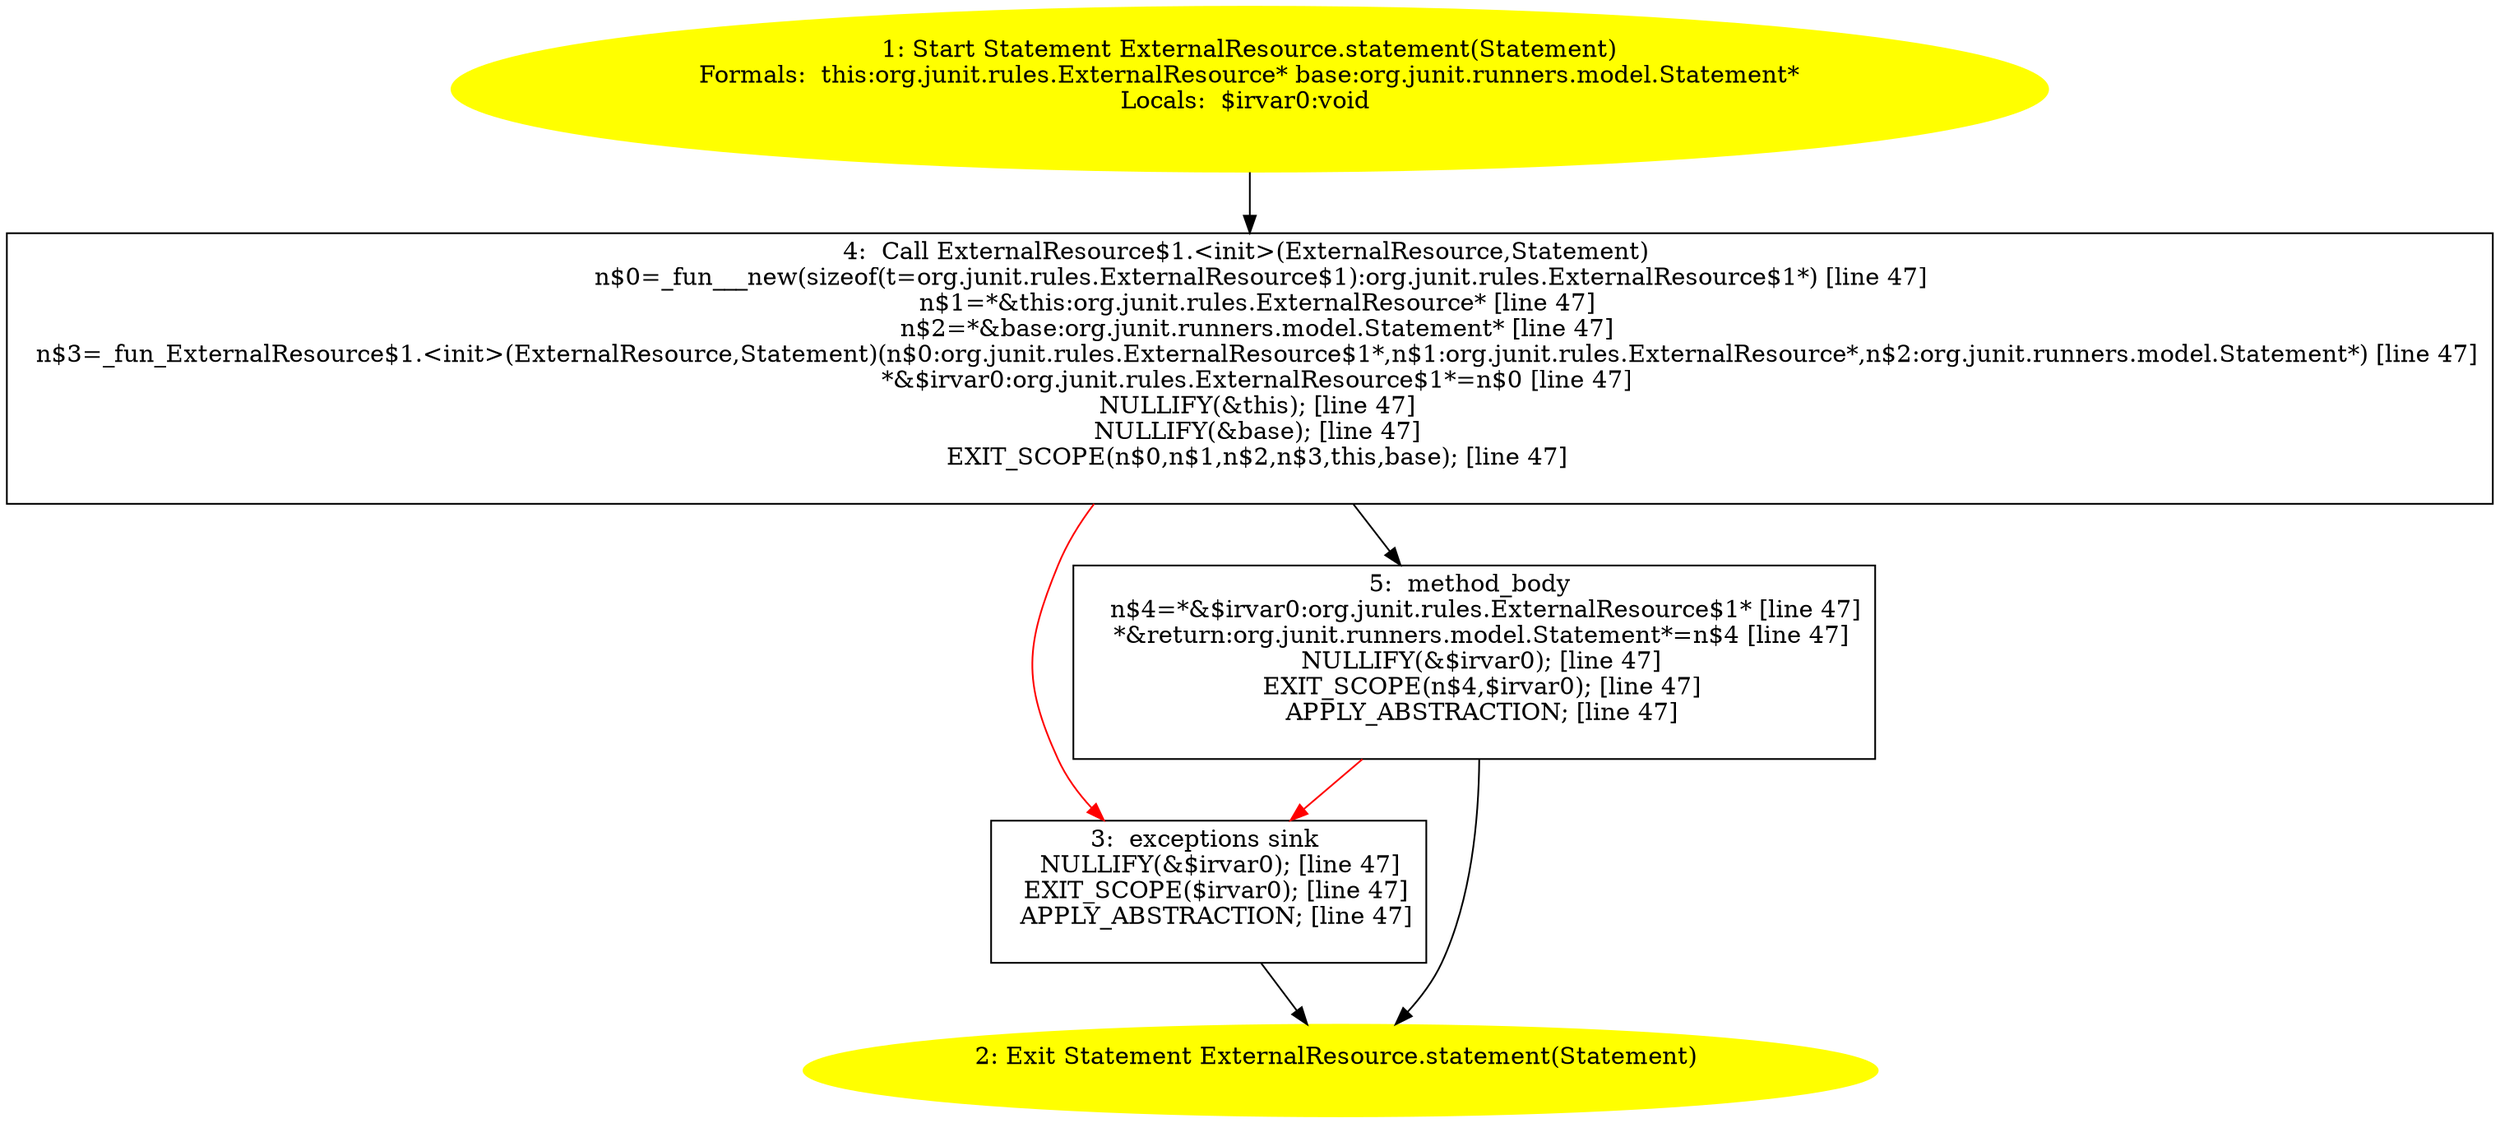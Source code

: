 /* @generated */
digraph cfg {
"org.junit.rules.ExternalResource.statement(org.junit.runners.model.Statement):org.junit.runners.mode.74568998354a8a9a9cdabbedda781a96_1" [label="1: Start Statement ExternalResource.statement(Statement)\nFormals:  this:org.junit.rules.ExternalResource* base:org.junit.runners.model.Statement*\nLocals:  $irvar0:void \n  " color=yellow style=filled]
	

	 "org.junit.rules.ExternalResource.statement(org.junit.runners.model.Statement):org.junit.runners.mode.74568998354a8a9a9cdabbedda781a96_1" -> "org.junit.rules.ExternalResource.statement(org.junit.runners.model.Statement):org.junit.runners.mode.74568998354a8a9a9cdabbedda781a96_4" ;
"org.junit.rules.ExternalResource.statement(org.junit.runners.model.Statement):org.junit.runners.mode.74568998354a8a9a9cdabbedda781a96_2" [label="2: Exit Statement ExternalResource.statement(Statement) \n  " color=yellow style=filled]
	

"org.junit.rules.ExternalResource.statement(org.junit.runners.model.Statement):org.junit.runners.mode.74568998354a8a9a9cdabbedda781a96_3" [label="3:  exceptions sink \n   NULLIFY(&$irvar0); [line 47]\n  EXIT_SCOPE($irvar0); [line 47]\n  APPLY_ABSTRACTION; [line 47]\n " shape="box"]
	

	 "org.junit.rules.ExternalResource.statement(org.junit.runners.model.Statement):org.junit.runners.mode.74568998354a8a9a9cdabbedda781a96_3" -> "org.junit.rules.ExternalResource.statement(org.junit.runners.model.Statement):org.junit.runners.mode.74568998354a8a9a9cdabbedda781a96_2" ;
"org.junit.rules.ExternalResource.statement(org.junit.runners.model.Statement):org.junit.runners.mode.74568998354a8a9a9cdabbedda781a96_4" [label="4:  Call ExternalResource$1.<init>(ExternalResource,Statement) \n   n$0=_fun___new(sizeof(t=org.junit.rules.ExternalResource$1):org.junit.rules.ExternalResource$1*) [line 47]\n  n$1=*&this:org.junit.rules.ExternalResource* [line 47]\n  n$2=*&base:org.junit.runners.model.Statement* [line 47]\n  n$3=_fun_ExternalResource$1.<init>(ExternalResource,Statement)(n$0:org.junit.rules.ExternalResource$1*,n$1:org.junit.rules.ExternalResource*,n$2:org.junit.runners.model.Statement*) [line 47]\n  *&$irvar0:org.junit.rules.ExternalResource$1*=n$0 [line 47]\n  NULLIFY(&this); [line 47]\n  NULLIFY(&base); [line 47]\n  EXIT_SCOPE(n$0,n$1,n$2,n$3,this,base); [line 47]\n " shape="box"]
	

	 "org.junit.rules.ExternalResource.statement(org.junit.runners.model.Statement):org.junit.runners.mode.74568998354a8a9a9cdabbedda781a96_4" -> "org.junit.rules.ExternalResource.statement(org.junit.runners.model.Statement):org.junit.runners.mode.74568998354a8a9a9cdabbedda781a96_5" ;
	 "org.junit.rules.ExternalResource.statement(org.junit.runners.model.Statement):org.junit.runners.mode.74568998354a8a9a9cdabbedda781a96_4" -> "org.junit.rules.ExternalResource.statement(org.junit.runners.model.Statement):org.junit.runners.mode.74568998354a8a9a9cdabbedda781a96_3" [color="red" ];
"org.junit.rules.ExternalResource.statement(org.junit.runners.model.Statement):org.junit.runners.mode.74568998354a8a9a9cdabbedda781a96_5" [label="5:  method_body \n   n$4=*&$irvar0:org.junit.rules.ExternalResource$1* [line 47]\n  *&return:org.junit.runners.model.Statement*=n$4 [line 47]\n  NULLIFY(&$irvar0); [line 47]\n  EXIT_SCOPE(n$4,$irvar0); [line 47]\n  APPLY_ABSTRACTION; [line 47]\n " shape="box"]
	

	 "org.junit.rules.ExternalResource.statement(org.junit.runners.model.Statement):org.junit.runners.mode.74568998354a8a9a9cdabbedda781a96_5" -> "org.junit.rules.ExternalResource.statement(org.junit.runners.model.Statement):org.junit.runners.mode.74568998354a8a9a9cdabbedda781a96_2" ;
	 "org.junit.rules.ExternalResource.statement(org.junit.runners.model.Statement):org.junit.runners.mode.74568998354a8a9a9cdabbedda781a96_5" -> "org.junit.rules.ExternalResource.statement(org.junit.runners.model.Statement):org.junit.runners.mode.74568998354a8a9a9cdabbedda781a96_3" [color="red" ];
}
